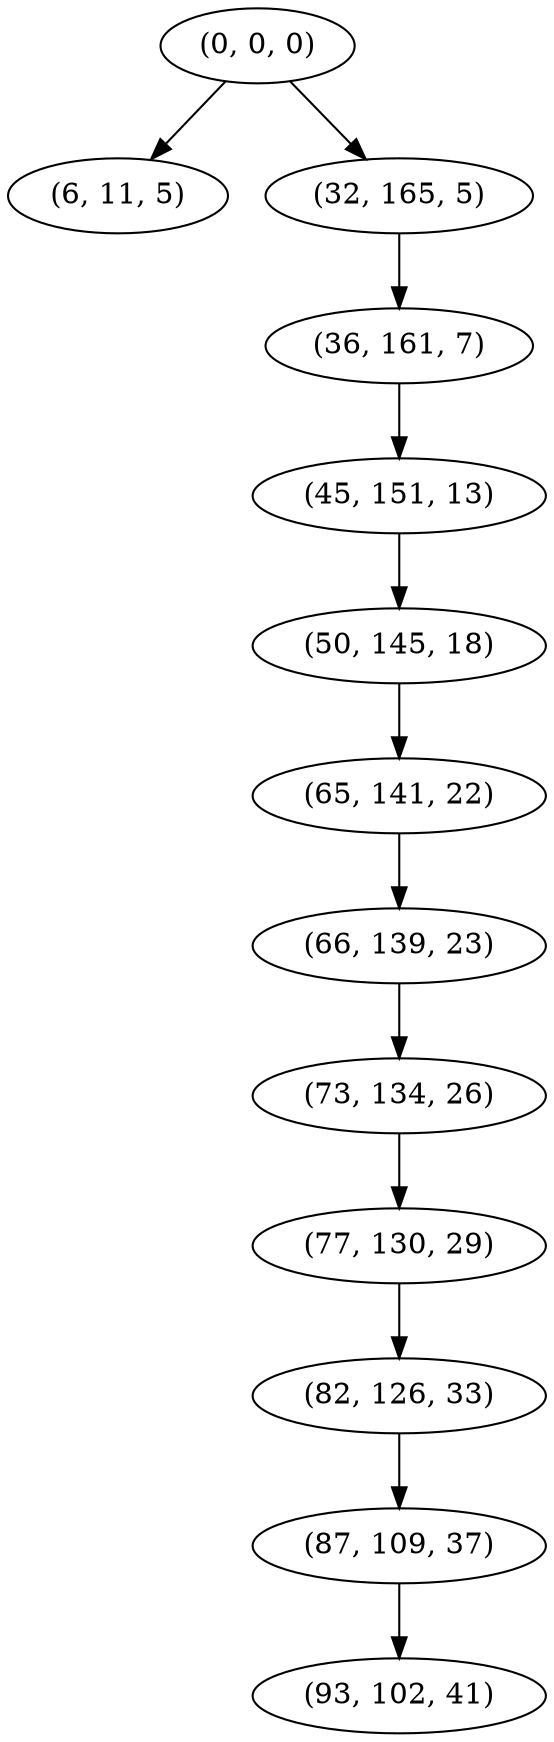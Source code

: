 digraph tree {
    "(0, 0, 0)";
    "(6, 11, 5)";
    "(32, 165, 5)";
    "(36, 161, 7)";
    "(45, 151, 13)";
    "(50, 145, 18)";
    "(65, 141, 22)";
    "(66, 139, 23)";
    "(73, 134, 26)";
    "(77, 130, 29)";
    "(82, 126, 33)";
    "(87, 109, 37)";
    "(93, 102, 41)";
    "(0, 0, 0)" -> "(6, 11, 5)";
    "(0, 0, 0)" -> "(32, 165, 5)";
    "(32, 165, 5)" -> "(36, 161, 7)";
    "(36, 161, 7)" -> "(45, 151, 13)";
    "(45, 151, 13)" -> "(50, 145, 18)";
    "(50, 145, 18)" -> "(65, 141, 22)";
    "(65, 141, 22)" -> "(66, 139, 23)";
    "(66, 139, 23)" -> "(73, 134, 26)";
    "(73, 134, 26)" -> "(77, 130, 29)";
    "(77, 130, 29)" -> "(82, 126, 33)";
    "(82, 126, 33)" -> "(87, 109, 37)";
    "(87, 109, 37)" -> "(93, 102, 41)";
}
